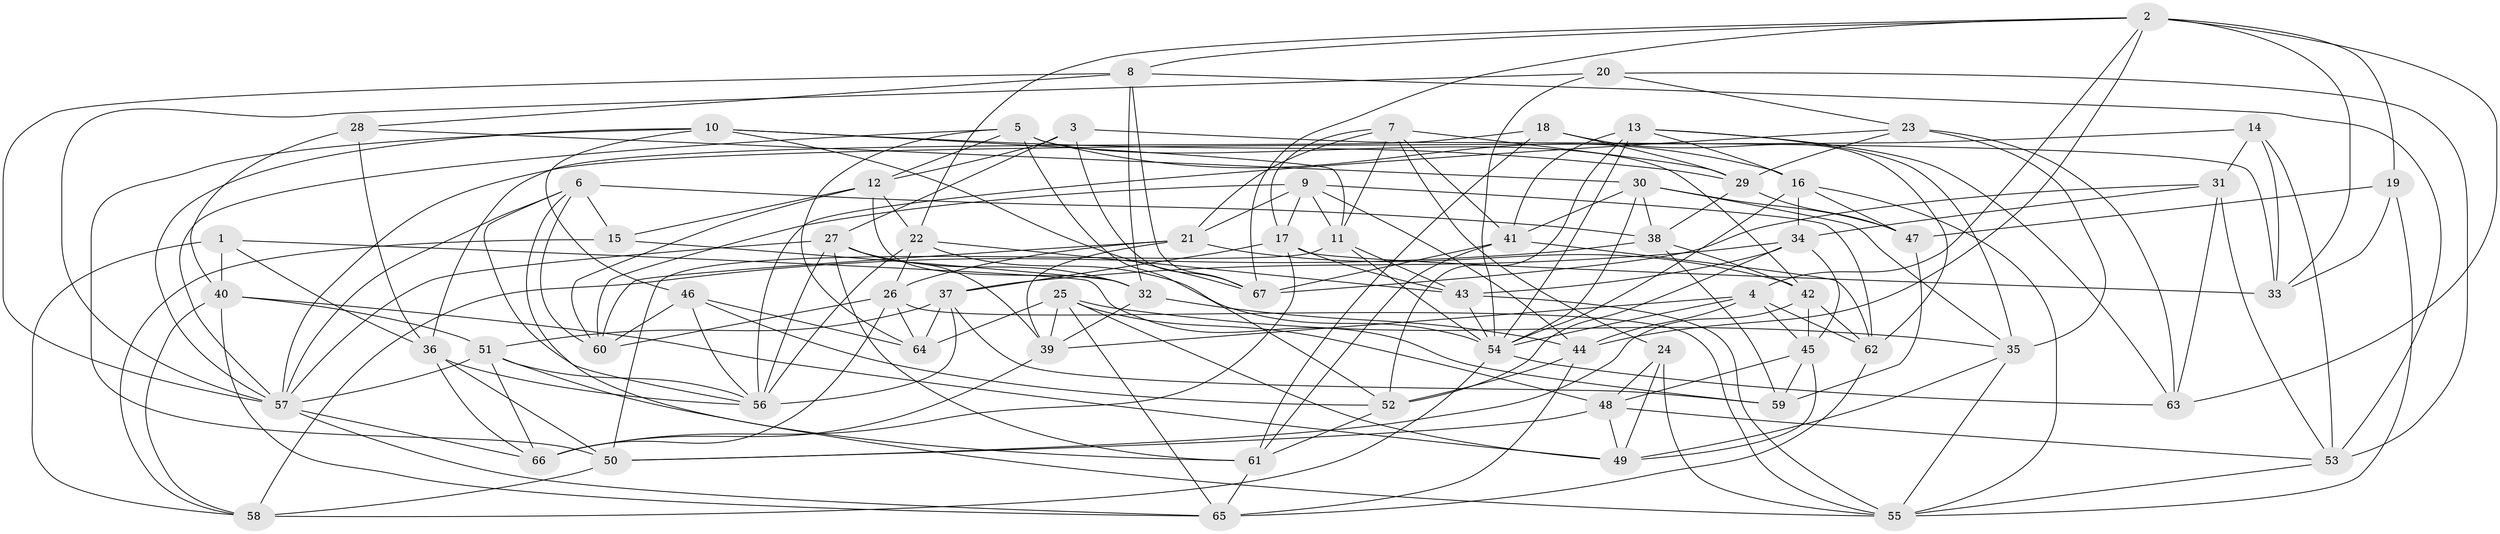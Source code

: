 // original degree distribution, {4: 1.0}
// Generated by graph-tools (version 1.1) at 2025/27/03/09/25 03:27:01]
// undirected, 67 vertices, 195 edges
graph export_dot {
graph [start="1"]
  node [color=gray90,style=filled];
  1;
  2;
  3;
  4;
  5;
  6;
  7;
  8;
  9;
  10;
  11;
  12;
  13;
  14;
  15;
  16;
  17;
  18;
  19;
  20;
  21;
  22;
  23;
  24;
  25;
  26;
  27;
  28;
  29;
  30;
  31;
  32;
  33;
  34;
  35;
  36;
  37;
  38;
  39;
  40;
  41;
  42;
  43;
  44;
  45;
  46;
  47;
  48;
  49;
  50;
  51;
  52;
  53;
  54;
  55;
  56;
  57;
  58;
  59;
  60;
  61;
  62;
  63;
  64;
  65;
  66;
  67;
  1 -- 36 [weight=1.0];
  1 -- 40 [weight=1.0];
  1 -- 58 [weight=1.0];
  1 -- 59 [weight=1.0];
  2 -- 4 [weight=1.0];
  2 -- 8 [weight=1.0];
  2 -- 19 [weight=1.0];
  2 -- 22 [weight=1.0];
  2 -- 33 [weight=1.0];
  2 -- 44 [weight=1.0];
  2 -- 63 [weight=1.0];
  2 -- 67 [weight=1.0];
  3 -- 12 [weight=1.0];
  3 -- 27 [weight=1.0];
  3 -- 33 [weight=1.0];
  3 -- 67 [weight=1.0];
  4 -- 39 [weight=1.0];
  4 -- 44 [weight=1.0];
  4 -- 45 [weight=1.0];
  4 -- 54 [weight=1.0];
  4 -- 62 [weight=1.0];
  5 -- 12 [weight=1.0];
  5 -- 16 [weight=1.0];
  5 -- 42 [weight=1.0];
  5 -- 52 [weight=1.0];
  5 -- 57 [weight=1.0];
  5 -- 64 [weight=1.0];
  6 -- 15 [weight=1.0];
  6 -- 38 [weight=1.0];
  6 -- 56 [weight=1.0];
  6 -- 57 [weight=1.0];
  6 -- 60 [weight=1.0];
  6 -- 61 [weight=1.0];
  7 -- 11 [weight=1.0];
  7 -- 17 [weight=1.0];
  7 -- 21 [weight=1.0];
  7 -- 24 [weight=1.0];
  7 -- 29 [weight=1.0];
  7 -- 41 [weight=1.0];
  8 -- 28 [weight=1.0];
  8 -- 32 [weight=1.0];
  8 -- 53 [weight=1.0];
  8 -- 57 [weight=1.0];
  8 -- 67 [weight=1.0];
  9 -- 11 [weight=1.0];
  9 -- 17 [weight=1.0];
  9 -- 21 [weight=1.0];
  9 -- 44 [weight=1.0];
  9 -- 60 [weight=1.0];
  9 -- 62 [weight=1.0];
  10 -- 11 [weight=1.0];
  10 -- 29 [weight=1.0];
  10 -- 46 [weight=1.0];
  10 -- 50 [weight=1.0];
  10 -- 57 [weight=1.0];
  10 -- 67 [weight=1.0];
  11 -- 43 [weight=1.0];
  11 -- 50 [weight=1.0];
  11 -- 54 [weight=1.0];
  12 -- 15 [weight=1.0];
  12 -- 22 [weight=1.0];
  12 -- 32 [weight=1.0];
  12 -- 60 [weight=1.0];
  13 -- 16 [weight=1.0];
  13 -- 35 [weight=1.0];
  13 -- 41 [weight=1.0];
  13 -- 52 [weight=1.0];
  13 -- 54 [weight=1.0];
  13 -- 63 [weight=1.0];
  14 -- 31 [weight=2.0];
  14 -- 33 [weight=2.0];
  14 -- 53 [weight=1.0];
  14 -- 57 [weight=1.0];
  15 -- 32 [weight=1.0];
  15 -- 58 [weight=1.0];
  16 -- 34 [weight=1.0];
  16 -- 47 [weight=1.0];
  16 -- 54 [weight=1.0];
  16 -- 55 [weight=1.0];
  17 -- 33 [weight=1.0];
  17 -- 37 [weight=1.0];
  17 -- 43 [weight=1.0];
  17 -- 66 [weight=1.0];
  18 -- 29 [weight=1.0];
  18 -- 36 [weight=1.0];
  18 -- 61 [weight=1.0];
  18 -- 62 [weight=1.0];
  19 -- 33 [weight=1.0];
  19 -- 47 [weight=1.0];
  19 -- 55 [weight=1.0];
  20 -- 23 [weight=1.0];
  20 -- 53 [weight=1.0];
  20 -- 54 [weight=1.0];
  20 -- 57 [weight=1.0];
  21 -- 26 [weight=1.0];
  21 -- 39 [weight=1.0];
  21 -- 42 [weight=1.0];
  21 -- 60 [weight=1.0];
  22 -- 26 [weight=1.0];
  22 -- 43 [weight=1.0];
  22 -- 54 [weight=1.0];
  22 -- 56 [weight=1.0];
  23 -- 29 [weight=1.0];
  23 -- 35 [weight=1.0];
  23 -- 56 [weight=1.0];
  23 -- 63 [weight=2.0];
  24 -- 48 [weight=1.0];
  24 -- 49 [weight=1.0];
  24 -- 55 [weight=1.0];
  25 -- 35 [weight=1.0];
  25 -- 39 [weight=1.0];
  25 -- 48 [weight=1.0];
  25 -- 49 [weight=1.0];
  25 -- 64 [weight=1.0];
  25 -- 65 [weight=1.0];
  26 -- 55 [weight=1.0];
  26 -- 60 [weight=1.0];
  26 -- 64 [weight=1.0];
  26 -- 66 [weight=1.0];
  27 -- 32 [weight=1.0];
  27 -- 39 [weight=1.0];
  27 -- 56 [weight=1.0];
  27 -- 57 [weight=1.0];
  27 -- 61 [weight=1.0];
  28 -- 30 [weight=1.0];
  28 -- 36 [weight=1.0];
  28 -- 40 [weight=1.0];
  29 -- 38 [weight=1.0];
  29 -- 47 [weight=1.0];
  30 -- 35 [weight=1.0];
  30 -- 38 [weight=1.0];
  30 -- 41 [weight=1.0];
  30 -- 47 [weight=1.0];
  30 -- 54 [weight=1.0];
  31 -- 34 [weight=1.0];
  31 -- 53 [weight=1.0];
  31 -- 63 [weight=1.0];
  31 -- 67 [weight=1.0];
  32 -- 39 [weight=1.0];
  32 -- 44 [weight=1.0];
  34 -- 37 [weight=1.0];
  34 -- 43 [weight=1.0];
  34 -- 45 [weight=1.0];
  34 -- 52 [weight=1.0];
  35 -- 49 [weight=1.0];
  35 -- 55 [weight=1.0];
  36 -- 50 [weight=1.0];
  36 -- 56 [weight=1.0];
  36 -- 66 [weight=1.0];
  37 -- 51 [weight=1.0];
  37 -- 56 [weight=1.0];
  37 -- 59 [weight=1.0];
  37 -- 64 [weight=1.0];
  38 -- 42 [weight=1.0];
  38 -- 58 [weight=1.0];
  38 -- 59 [weight=1.0];
  39 -- 66 [weight=1.0];
  40 -- 49 [weight=1.0];
  40 -- 51 [weight=1.0];
  40 -- 58 [weight=1.0];
  40 -- 65 [weight=1.0];
  41 -- 61 [weight=1.0];
  41 -- 62 [weight=1.0];
  41 -- 67 [weight=1.0];
  42 -- 45 [weight=1.0];
  42 -- 50 [weight=1.0];
  42 -- 62 [weight=1.0];
  43 -- 54 [weight=1.0];
  43 -- 55 [weight=1.0];
  44 -- 52 [weight=1.0];
  44 -- 65 [weight=1.0];
  45 -- 48 [weight=1.0];
  45 -- 49 [weight=1.0];
  45 -- 59 [weight=1.0];
  46 -- 52 [weight=1.0];
  46 -- 56 [weight=1.0];
  46 -- 60 [weight=1.0];
  46 -- 64 [weight=2.0];
  47 -- 59 [weight=2.0];
  48 -- 49 [weight=1.0];
  48 -- 50 [weight=1.0];
  48 -- 53 [weight=1.0];
  50 -- 58 [weight=1.0];
  51 -- 55 [weight=1.0];
  51 -- 56 [weight=1.0];
  51 -- 57 [weight=1.0];
  51 -- 66 [weight=1.0];
  52 -- 61 [weight=1.0];
  53 -- 55 [weight=1.0];
  54 -- 58 [weight=1.0];
  54 -- 63 [weight=1.0];
  57 -- 65 [weight=1.0];
  57 -- 66 [weight=1.0];
  61 -- 65 [weight=1.0];
  62 -- 65 [weight=1.0];
}
